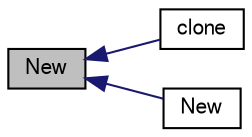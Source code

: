 digraph "New"
{
  bgcolor="transparent";
  edge [fontname="FreeSans",fontsize="10",labelfontname="FreeSans",labelfontsize="10"];
  node [fontname="FreeSans",fontsize="10",shape=record];
  rankdir="LR";
  Node88 [label="New",height=0.2,width=0.4,color="black", fillcolor="grey75", style="filled", fontcolor="black"];
  Node88 -> Node89 [dir="back",color="midnightblue",fontsize="10",style="solid",fontname="FreeSans"];
  Node89 [label="clone",height=0.2,width=0.4,color="black",URL="$a22426.html#a6be0f2b553017cb09cab46d549d3610b",tooltip="Construct and return a clone setting internal field reference. "];
  Node88 -> Node90 [dir="back",color="midnightblue",fontsize="10",style="solid",fontname="FreeSans"];
  Node90 [label="New",height=0.2,width=0.4,color="black",URL="$a22426.html#af61dae3106318cfbf87b52b556c4024a",tooltip="Return a pointer to a new patchField created on freestore given. "];
}
